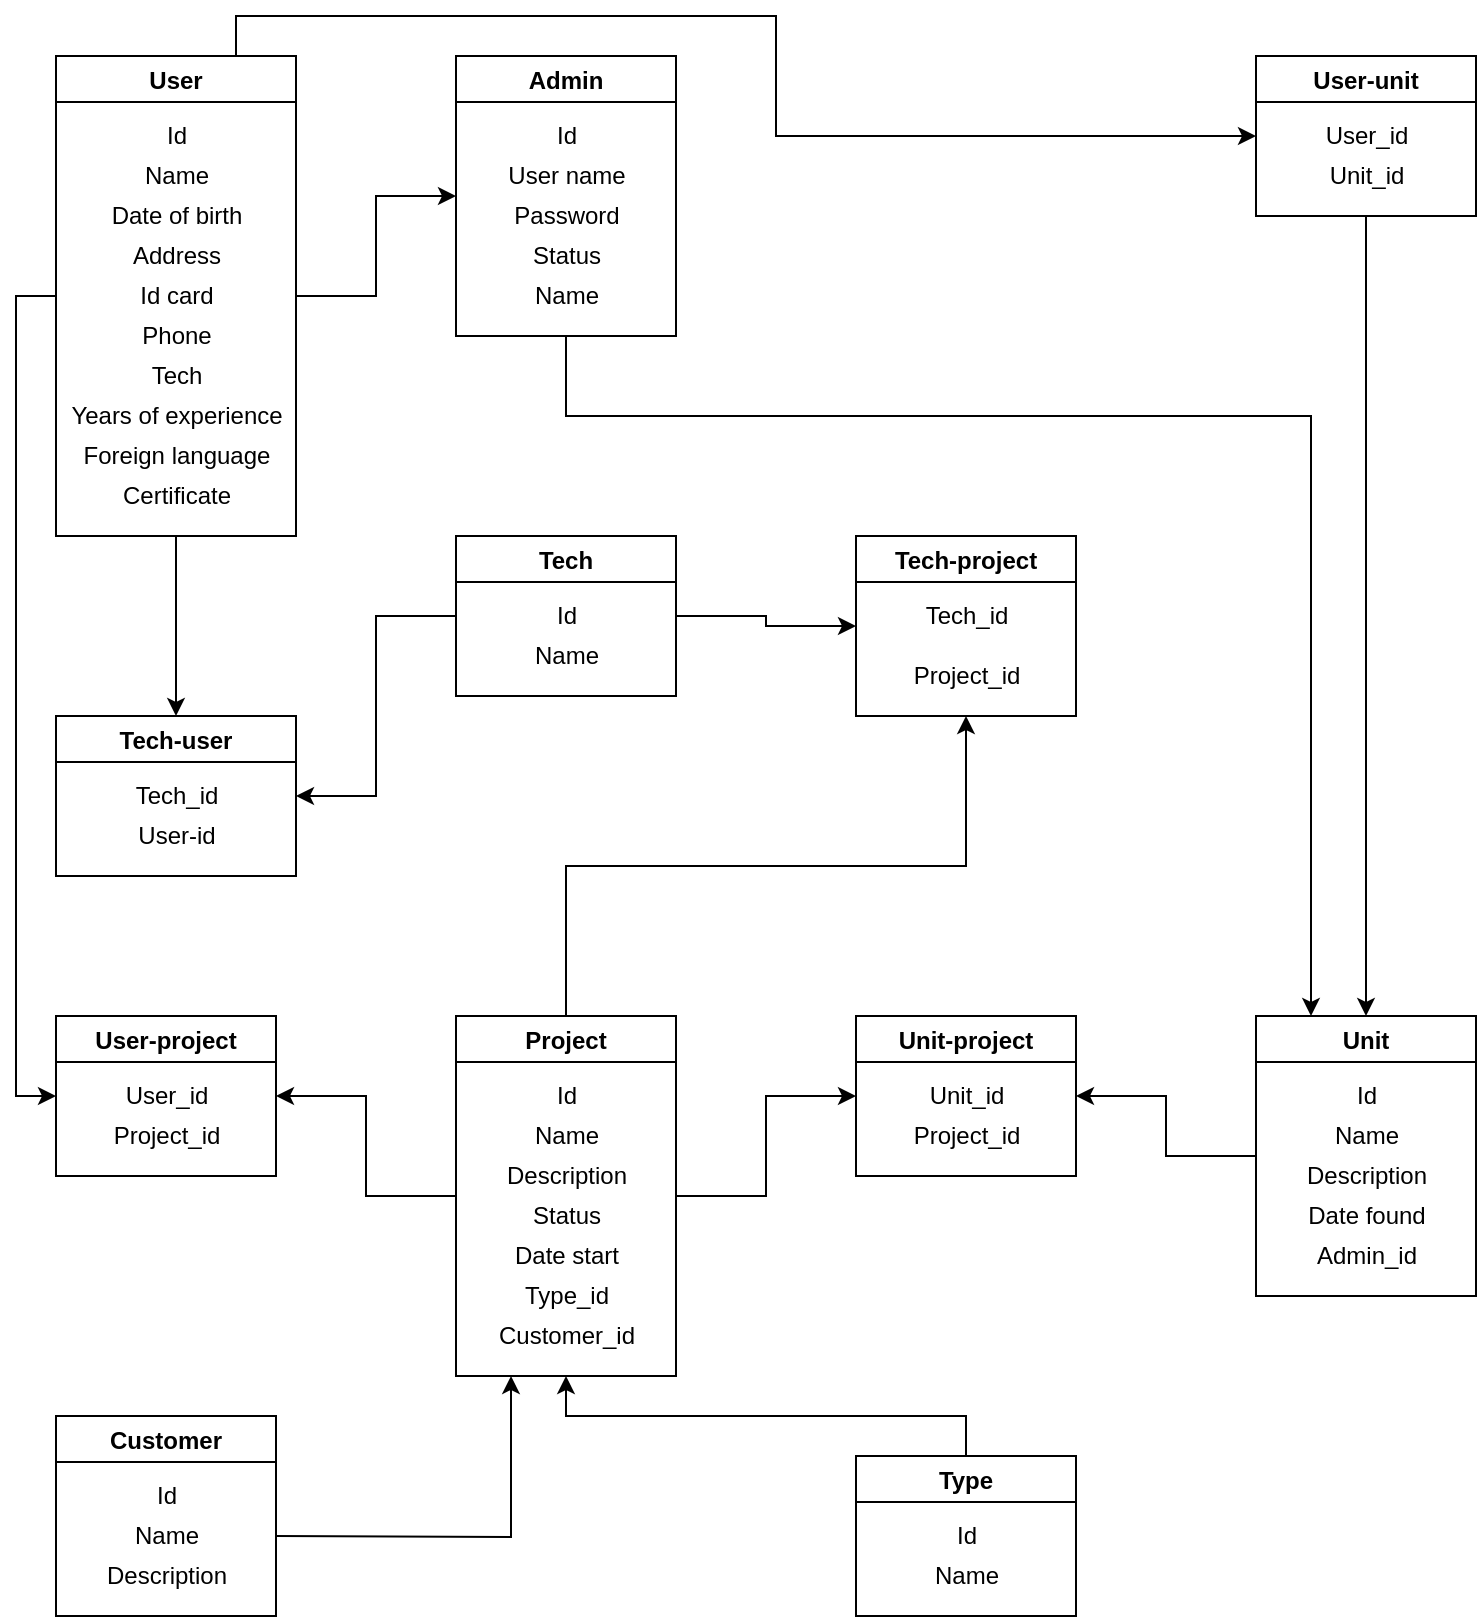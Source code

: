 <mxfile version="14.8.6" type="github">
  <diagram id="8frxbMPDA_A4CYh-UbdC" name="Page-1">
    <mxGraphModel dx="1090" dy="948" grid="1" gridSize="10" guides="1" tooltips="1" connect="1" arrows="1" fold="1" page="1" pageScale="1" pageWidth="827" pageHeight="1169" math="0" shadow="0">
      <root>
        <mxCell id="0" />
        <mxCell id="1" parent="0" />
        <mxCell id="PGVaX1nrfL_rUsU0WxcV-19" style="edgeStyle=orthogonalEdgeStyle;rounded=0;orthogonalLoop=1;jettySize=auto;html=1;exitX=0.75;exitY=0;exitDx=0;exitDy=0;" edge="1" parent="1" source="PGVaX1nrfL_rUsU0WxcV-2" target="PGVaX1nrfL_rUsU0WxcV-18">
          <mxGeometry relative="1" as="geometry" />
        </mxCell>
        <mxCell id="PGVaX1nrfL_rUsU0WxcV-22" style="edgeStyle=orthogonalEdgeStyle;rounded=0;orthogonalLoop=1;jettySize=auto;html=1;exitX=1;exitY=0.5;exitDx=0;exitDy=0;entryX=0;entryY=0.5;entryDx=0;entryDy=0;" edge="1" parent="1" source="PGVaX1nrfL_rUsU0WxcV-2" target="PGVaX1nrfL_rUsU0WxcV-4">
          <mxGeometry relative="1" as="geometry" />
        </mxCell>
        <mxCell id="PGVaX1nrfL_rUsU0WxcV-23" style="edgeStyle=orthogonalEdgeStyle;rounded=0;orthogonalLoop=1;jettySize=auto;html=1;exitX=0.5;exitY=1;exitDx=0;exitDy=0;" edge="1" parent="1" source="PGVaX1nrfL_rUsU0WxcV-2" target="PGVaX1nrfL_rUsU0WxcV-9">
          <mxGeometry relative="1" as="geometry" />
        </mxCell>
        <mxCell id="PGVaX1nrfL_rUsU0WxcV-27" style="edgeStyle=orthogonalEdgeStyle;rounded=0;orthogonalLoop=1;jettySize=auto;html=1;exitX=0;exitY=0.5;exitDx=0;exitDy=0;entryX=0;entryY=0.5;entryDx=0;entryDy=0;" edge="1" parent="1" source="PGVaX1nrfL_rUsU0WxcV-2" target="PGVaX1nrfL_rUsU0WxcV-12">
          <mxGeometry relative="1" as="geometry" />
        </mxCell>
        <mxCell id="PGVaX1nrfL_rUsU0WxcV-2" value="User" style="swimlane;" vertex="1" parent="1">
          <mxGeometry x="40" y="40" width="120" height="240" as="geometry" />
        </mxCell>
        <mxCell id="PGVaX1nrfL_rUsU0WxcV-92" value="Id" style="text;html=1;align=center;verticalAlign=middle;resizable=0;points=[];autosize=1;strokeColor=none;" vertex="1" parent="PGVaX1nrfL_rUsU0WxcV-2">
          <mxGeometry x="45" y="30" width="30" height="20" as="geometry" />
        </mxCell>
        <mxCell id="PGVaX1nrfL_rUsU0WxcV-93" value="Name" style="text;html=1;align=center;verticalAlign=middle;resizable=0;points=[];autosize=1;strokeColor=none;" vertex="1" parent="PGVaX1nrfL_rUsU0WxcV-2">
          <mxGeometry x="35" y="50" width="50" height="20" as="geometry" />
        </mxCell>
        <mxCell id="PGVaX1nrfL_rUsU0WxcV-94" value="Date of birth" style="text;html=1;align=center;verticalAlign=middle;resizable=0;points=[];autosize=1;strokeColor=none;" vertex="1" parent="PGVaX1nrfL_rUsU0WxcV-2">
          <mxGeometry x="20" y="70" width="80" height="20" as="geometry" />
        </mxCell>
        <mxCell id="PGVaX1nrfL_rUsU0WxcV-95" value="Address" style="text;html=1;align=center;verticalAlign=middle;resizable=0;points=[];autosize=1;strokeColor=none;" vertex="1" parent="PGVaX1nrfL_rUsU0WxcV-2">
          <mxGeometry x="30" y="90" width="60" height="20" as="geometry" />
        </mxCell>
        <mxCell id="PGVaX1nrfL_rUsU0WxcV-96" value="Id card" style="text;html=1;align=center;verticalAlign=middle;resizable=0;points=[];autosize=1;strokeColor=none;" vertex="1" parent="PGVaX1nrfL_rUsU0WxcV-2">
          <mxGeometry x="35" y="110" width="50" height="20" as="geometry" />
        </mxCell>
        <mxCell id="PGVaX1nrfL_rUsU0WxcV-97" value="Phone" style="text;html=1;align=center;verticalAlign=middle;resizable=0;points=[];autosize=1;strokeColor=none;" vertex="1" parent="PGVaX1nrfL_rUsU0WxcV-2">
          <mxGeometry x="35" y="130" width="50" height="20" as="geometry" />
        </mxCell>
        <mxCell id="PGVaX1nrfL_rUsU0WxcV-98" value="Tech" style="text;html=1;align=center;verticalAlign=middle;resizable=0;points=[];autosize=1;strokeColor=none;" vertex="1" parent="PGVaX1nrfL_rUsU0WxcV-2">
          <mxGeometry x="40" y="150" width="40" height="20" as="geometry" />
        </mxCell>
        <mxCell id="PGVaX1nrfL_rUsU0WxcV-99" value="Years of&amp;nbsp;experience" style="text;html=1;align=center;verticalAlign=middle;resizable=0;points=[];autosize=1;strokeColor=none;" vertex="1" parent="PGVaX1nrfL_rUsU0WxcV-2">
          <mxGeometry y="170" width="120" height="20" as="geometry" />
        </mxCell>
        <mxCell id="PGVaX1nrfL_rUsU0WxcV-100" value="Foreign language" style="text;html=1;align=center;verticalAlign=middle;resizable=0;points=[];autosize=1;strokeColor=none;" vertex="1" parent="PGVaX1nrfL_rUsU0WxcV-2">
          <mxGeometry x="5" y="190" width="110" height="20" as="geometry" />
        </mxCell>
        <mxCell id="PGVaX1nrfL_rUsU0WxcV-49" value="Certificate" style="text;html=1;align=center;verticalAlign=middle;resizable=0;points=[];autosize=1;strokeColor=none;" vertex="1" parent="PGVaX1nrfL_rUsU0WxcV-2">
          <mxGeometry x="25" y="210" width="70" height="20" as="geometry" />
        </mxCell>
        <mxCell id="PGVaX1nrfL_rUsU0WxcV-65" style="edgeStyle=orthogonalEdgeStyle;rounded=0;orthogonalLoop=1;jettySize=auto;html=1;entryX=0.25;entryY=0;entryDx=0;entryDy=0;" edge="1" parent="1" source="PGVaX1nrfL_rUsU0WxcV-4" target="PGVaX1nrfL_rUsU0WxcV-17">
          <mxGeometry relative="1" as="geometry">
            <Array as="points">
              <mxPoint x="295" y="220" />
              <mxPoint x="668" y="220" />
            </Array>
          </mxGeometry>
        </mxCell>
        <mxCell id="PGVaX1nrfL_rUsU0WxcV-4" value="Admin" style="swimlane;" vertex="1" parent="1">
          <mxGeometry x="240" y="40" width="110" height="140" as="geometry" />
        </mxCell>
        <mxCell id="PGVaX1nrfL_rUsU0WxcV-54" value="User name" style="text;html=1;align=center;verticalAlign=middle;resizable=0;points=[];autosize=1;strokeColor=none;" vertex="1" parent="PGVaX1nrfL_rUsU0WxcV-4">
          <mxGeometry x="20" y="50" width="70" height="20" as="geometry" />
        </mxCell>
        <mxCell id="PGVaX1nrfL_rUsU0WxcV-53" value="Id" style="text;html=1;align=center;verticalAlign=middle;resizable=0;points=[];autosize=1;strokeColor=none;" vertex="1" parent="PGVaX1nrfL_rUsU0WxcV-4">
          <mxGeometry x="40" y="30" width="30" height="20" as="geometry" />
        </mxCell>
        <mxCell id="PGVaX1nrfL_rUsU0WxcV-56" value="Status" style="text;html=1;align=center;verticalAlign=middle;resizable=0;points=[];autosize=1;strokeColor=none;" vertex="1" parent="PGVaX1nrfL_rUsU0WxcV-4">
          <mxGeometry x="30" y="90" width="50" height="20" as="geometry" />
        </mxCell>
        <mxCell id="PGVaX1nrfL_rUsU0WxcV-57" value="Name&lt;br&gt;" style="text;html=1;align=center;verticalAlign=middle;resizable=0;points=[];autosize=1;strokeColor=none;" vertex="1" parent="PGVaX1nrfL_rUsU0WxcV-4">
          <mxGeometry x="30" y="110" width="50" height="20" as="geometry" />
        </mxCell>
        <mxCell id="PGVaX1nrfL_rUsU0WxcV-58" value="Password" style="text;html=1;align=center;verticalAlign=middle;resizable=0;points=[];autosize=1;strokeColor=none;" vertex="1" parent="PGVaX1nrfL_rUsU0WxcV-4">
          <mxGeometry x="20" y="70" width="70" height="20" as="geometry" />
        </mxCell>
        <mxCell id="PGVaX1nrfL_rUsU0WxcV-24" style="edgeStyle=orthogonalEdgeStyle;rounded=0;orthogonalLoop=1;jettySize=auto;html=1;exitX=0;exitY=0.5;exitDx=0;exitDy=0;entryX=1;entryY=0.5;entryDx=0;entryDy=0;" edge="1" parent="1" source="PGVaX1nrfL_rUsU0WxcV-5" target="PGVaX1nrfL_rUsU0WxcV-9">
          <mxGeometry relative="1" as="geometry" />
        </mxCell>
        <mxCell id="PGVaX1nrfL_rUsU0WxcV-25" style="edgeStyle=orthogonalEdgeStyle;rounded=0;orthogonalLoop=1;jettySize=auto;html=1;exitX=1;exitY=0.5;exitDx=0;exitDy=0;entryX=0;entryY=0.5;entryDx=0;entryDy=0;" edge="1" parent="1" source="PGVaX1nrfL_rUsU0WxcV-5" target="PGVaX1nrfL_rUsU0WxcV-10">
          <mxGeometry relative="1" as="geometry" />
        </mxCell>
        <mxCell id="PGVaX1nrfL_rUsU0WxcV-5" value="Tech" style="swimlane;" vertex="1" parent="1">
          <mxGeometry x="240" y="280" width="110" height="80" as="geometry" />
        </mxCell>
        <mxCell id="PGVaX1nrfL_rUsU0WxcV-104" value="Id" style="text;html=1;align=center;verticalAlign=middle;resizable=0;points=[];autosize=1;strokeColor=none;" vertex="1" parent="PGVaX1nrfL_rUsU0WxcV-5">
          <mxGeometry x="40" y="30" width="30" height="20" as="geometry" />
        </mxCell>
        <mxCell id="PGVaX1nrfL_rUsU0WxcV-105" value="Name" style="text;html=1;align=center;verticalAlign=middle;resizable=0;points=[];autosize=1;strokeColor=none;" vertex="1" parent="PGVaX1nrfL_rUsU0WxcV-5">
          <mxGeometry x="30" y="50" width="50" height="20" as="geometry" />
        </mxCell>
        <mxCell id="PGVaX1nrfL_rUsU0WxcV-9" value="Tech-user" style="swimlane;startSize=23;" vertex="1" parent="1">
          <mxGeometry x="40" y="370" width="120" height="80" as="geometry" />
        </mxCell>
        <mxCell id="PGVaX1nrfL_rUsU0WxcV-51" value="Tech_id" style="text;html=1;align=center;verticalAlign=middle;resizable=0;points=[];autosize=1;strokeColor=none;" vertex="1" parent="PGVaX1nrfL_rUsU0WxcV-9">
          <mxGeometry x="30" y="30" width="60" height="20" as="geometry" />
        </mxCell>
        <mxCell id="PGVaX1nrfL_rUsU0WxcV-52" value="User-id" style="text;html=1;align=center;verticalAlign=middle;resizable=0;points=[];autosize=1;strokeColor=none;" vertex="1" parent="PGVaX1nrfL_rUsU0WxcV-9">
          <mxGeometry x="35" y="50" width="50" height="20" as="geometry" />
        </mxCell>
        <mxCell id="PGVaX1nrfL_rUsU0WxcV-10" value="Tech-project" style="swimlane;" vertex="1" parent="1">
          <mxGeometry x="440" y="280" width="110" height="90" as="geometry" />
        </mxCell>
        <mxCell id="PGVaX1nrfL_rUsU0WxcV-101" value="Tech_id" style="text;html=1;align=center;verticalAlign=middle;resizable=0;points=[];autosize=1;strokeColor=none;" vertex="1" parent="PGVaX1nrfL_rUsU0WxcV-10">
          <mxGeometry x="25" y="30" width="60" height="20" as="geometry" />
        </mxCell>
        <mxCell id="PGVaX1nrfL_rUsU0WxcV-28" style="edgeStyle=orthogonalEdgeStyle;rounded=0;orthogonalLoop=1;jettySize=auto;html=1;exitX=0;exitY=0.5;exitDx=0;exitDy=0;entryX=1;entryY=0.5;entryDx=0;entryDy=0;" edge="1" parent="1" source="PGVaX1nrfL_rUsU0WxcV-11" target="PGVaX1nrfL_rUsU0WxcV-12">
          <mxGeometry relative="1" as="geometry" />
        </mxCell>
        <mxCell id="PGVaX1nrfL_rUsU0WxcV-29" style="edgeStyle=orthogonalEdgeStyle;rounded=0;orthogonalLoop=1;jettySize=auto;html=1;exitX=1;exitY=0.5;exitDx=0;exitDy=0;entryX=0;entryY=0.5;entryDx=0;entryDy=0;" edge="1" parent="1" source="PGVaX1nrfL_rUsU0WxcV-11" target="PGVaX1nrfL_rUsU0WxcV-16">
          <mxGeometry relative="1" as="geometry" />
        </mxCell>
        <mxCell id="PGVaX1nrfL_rUsU0WxcV-33" style="edgeStyle=orthogonalEdgeStyle;rounded=0;orthogonalLoop=1;jettySize=auto;html=1;exitX=0.5;exitY=0;exitDx=0;exitDy=0;entryX=0.5;entryY=1;entryDx=0;entryDy=0;" edge="1" parent="1" source="PGVaX1nrfL_rUsU0WxcV-11" target="PGVaX1nrfL_rUsU0WxcV-10">
          <mxGeometry relative="1" as="geometry" />
        </mxCell>
        <mxCell id="PGVaX1nrfL_rUsU0WxcV-11" value="Project" style="swimlane;" vertex="1" parent="1">
          <mxGeometry x="240" y="520" width="110" height="180" as="geometry" />
        </mxCell>
        <mxCell id="PGVaX1nrfL_rUsU0WxcV-120" value="Customer_id" style="text;html=1;align=center;verticalAlign=middle;resizable=0;points=[];autosize=1;strokeColor=none;" vertex="1" parent="PGVaX1nrfL_rUsU0WxcV-11">
          <mxGeometry x="15" y="150" width="80" height="20" as="geometry" />
        </mxCell>
        <mxCell id="PGVaX1nrfL_rUsU0WxcV-119" value="Type_id" style="text;html=1;align=center;verticalAlign=middle;resizable=0;points=[];autosize=1;strokeColor=none;" vertex="1" parent="PGVaX1nrfL_rUsU0WxcV-11">
          <mxGeometry x="25" y="130" width="60" height="20" as="geometry" />
        </mxCell>
        <mxCell id="PGVaX1nrfL_rUsU0WxcV-116" value="Id" style="text;html=1;align=center;verticalAlign=middle;resizable=0;points=[];autosize=1;strokeColor=none;" vertex="1" parent="PGVaX1nrfL_rUsU0WxcV-11">
          <mxGeometry x="40" y="30" width="30" height="20" as="geometry" />
        </mxCell>
        <mxCell id="PGVaX1nrfL_rUsU0WxcV-118" value="Description" style="text;html=1;align=center;verticalAlign=middle;resizable=0;points=[];autosize=1;strokeColor=none;" vertex="1" parent="PGVaX1nrfL_rUsU0WxcV-11">
          <mxGeometry x="15" y="70" width="80" height="20" as="geometry" />
        </mxCell>
        <mxCell id="PGVaX1nrfL_rUsU0WxcV-121" value="Status" style="text;html=1;align=center;verticalAlign=middle;resizable=0;points=[];autosize=1;strokeColor=none;" vertex="1" parent="PGVaX1nrfL_rUsU0WxcV-11">
          <mxGeometry x="30" y="90" width="50" height="20" as="geometry" />
        </mxCell>
        <mxCell id="PGVaX1nrfL_rUsU0WxcV-122" value="Date start" style="text;html=1;align=center;verticalAlign=middle;resizable=0;points=[];autosize=1;strokeColor=none;" vertex="1" parent="PGVaX1nrfL_rUsU0WxcV-11">
          <mxGeometry x="20" y="110" width="70" height="20" as="geometry" />
        </mxCell>
        <mxCell id="PGVaX1nrfL_rUsU0WxcV-117" value="Name" style="text;html=1;align=center;verticalAlign=middle;resizable=0;points=[];autosize=1;strokeColor=none;" vertex="1" parent="PGVaX1nrfL_rUsU0WxcV-11">
          <mxGeometry x="30" y="50" width="50" height="20" as="geometry" />
        </mxCell>
        <mxCell id="PGVaX1nrfL_rUsU0WxcV-12" value="User-project" style="swimlane;" vertex="1" parent="1">
          <mxGeometry x="40" y="520" width="110" height="80" as="geometry" />
        </mxCell>
        <mxCell id="PGVaX1nrfL_rUsU0WxcV-112" value="User_id" style="text;html=1;align=center;verticalAlign=middle;resizable=0;points=[];autosize=1;strokeColor=none;" vertex="1" parent="PGVaX1nrfL_rUsU0WxcV-12">
          <mxGeometry x="25" y="30" width="60" height="20" as="geometry" />
        </mxCell>
        <mxCell id="PGVaX1nrfL_rUsU0WxcV-113" value="Project_id" style="text;html=1;align=center;verticalAlign=middle;resizable=0;points=[];autosize=1;strokeColor=none;" vertex="1" parent="PGVaX1nrfL_rUsU0WxcV-12">
          <mxGeometry x="20" y="50" width="70" height="20" as="geometry" />
        </mxCell>
        <mxCell id="PGVaX1nrfL_rUsU0WxcV-31" style="edgeStyle=orthogonalEdgeStyle;rounded=0;orthogonalLoop=1;jettySize=auto;html=1;entryX=0.25;entryY=1;entryDx=0;entryDy=0;" edge="1" parent="1" target="PGVaX1nrfL_rUsU0WxcV-11">
          <mxGeometry relative="1" as="geometry">
            <mxPoint x="150" y="780" as="sourcePoint" />
          </mxGeometry>
        </mxCell>
        <mxCell id="PGVaX1nrfL_rUsU0WxcV-14" value="Customer" style="swimlane;" vertex="1" parent="1">
          <mxGeometry x="40" y="720" width="110" height="100" as="geometry" />
        </mxCell>
        <mxCell id="PGVaX1nrfL_rUsU0WxcV-106" value="Id" style="text;html=1;align=center;verticalAlign=middle;resizable=0;points=[];autosize=1;strokeColor=none;" vertex="1" parent="PGVaX1nrfL_rUsU0WxcV-14">
          <mxGeometry x="40" y="30" width="30" height="20" as="geometry" />
        </mxCell>
        <mxCell id="PGVaX1nrfL_rUsU0WxcV-107" value="Name" style="text;html=1;align=center;verticalAlign=middle;resizable=0;points=[];autosize=1;strokeColor=none;" vertex="1" parent="PGVaX1nrfL_rUsU0WxcV-14">
          <mxGeometry x="30" y="50" width="50" height="20" as="geometry" />
        </mxCell>
        <mxCell id="PGVaX1nrfL_rUsU0WxcV-108" value="Description" style="text;html=1;align=center;verticalAlign=middle;resizable=0;points=[];autosize=1;strokeColor=none;" vertex="1" parent="PGVaX1nrfL_rUsU0WxcV-14">
          <mxGeometry x="15" y="70" width="80" height="20" as="geometry" />
        </mxCell>
        <mxCell id="PGVaX1nrfL_rUsU0WxcV-30" style="edgeStyle=orthogonalEdgeStyle;rounded=0;orthogonalLoop=1;jettySize=auto;html=1;exitX=0.5;exitY=0;exitDx=0;exitDy=0;entryX=0.5;entryY=1;entryDx=0;entryDy=0;" edge="1" parent="1" source="PGVaX1nrfL_rUsU0WxcV-15" target="PGVaX1nrfL_rUsU0WxcV-11">
          <mxGeometry relative="1" as="geometry" />
        </mxCell>
        <mxCell id="PGVaX1nrfL_rUsU0WxcV-15" value="Type" style="swimlane;" vertex="1" parent="1">
          <mxGeometry x="440" y="740" width="110" height="80" as="geometry" />
        </mxCell>
        <mxCell id="PGVaX1nrfL_rUsU0WxcV-110" value="Id" style="text;html=1;align=center;verticalAlign=middle;resizable=0;points=[];autosize=1;strokeColor=none;" vertex="1" parent="PGVaX1nrfL_rUsU0WxcV-15">
          <mxGeometry x="40" y="30" width="30" height="20" as="geometry" />
        </mxCell>
        <mxCell id="PGVaX1nrfL_rUsU0WxcV-111" value="Name" style="text;html=1;align=center;verticalAlign=middle;resizable=0;points=[];autosize=1;strokeColor=none;" vertex="1" parent="PGVaX1nrfL_rUsU0WxcV-15">
          <mxGeometry x="30" y="50" width="50" height="20" as="geometry" />
        </mxCell>
        <mxCell id="PGVaX1nrfL_rUsU0WxcV-16" value="Unit-project" style="swimlane;" vertex="1" parent="1">
          <mxGeometry x="440" y="520" width="110" height="80" as="geometry" />
        </mxCell>
        <mxCell id="PGVaX1nrfL_rUsU0WxcV-115" value="Project_id" style="text;html=1;align=center;verticalAlign=middle;resizable=0;points=[];autosize=1;strokeColor=none;" vertex="1" parent="PGVaX1nrfL_rUsU0WxcV-16">
          <mxGeometry x="20" y="50" width="70" height="20" as="geometry" />
        </mxCell>
        <mxCell id="PGVaX1nrfL_rUsU0WxcV-21" style="edgeStyle=orthogonalEdgeStyle;rounded=0;orthogonalLoop=1;jettySize=auto;html=1;exitX=0;exitY=0.5;exitDx=0;exitDy=0;entryX=1;entryY=0.5;entryDx=0;entryDy=0;" edge="1" parent="1" source="PGVaX1nrfL_rUsU0WxcV-17" target="PGVaX1nrfL_rUsU0WxcV-16">
          <mxGeometry relative="1" as="geometry" />
        </mxCell>
        <mxCell id="PGVaX1nrfL_rUsU0WxcV-17" value="Unit" style="swimlane;" vertex="1" parent="1">
          <mxGeometry x="640" y="520" width="110" height="140" as="geometry" />
        </mxCell>
        <mxCell id="PGVaX1nrfL_rUsU0WxcV-62" value="Description" style="text;html=1;align=center;verticalAlign=middle;resizable=0;points=[];autosize=1;strokeColor=none;" vertex="1" parent="PGVaX1nrfL_rUsU0WxcV-17">
          <mxGeometry x="15" y="70" width="80" height="20" as="geometry" />
        </mxCell>
        <mxCell id="PGVaX1nrfL_rUsU0WxcV-60" value="Id" style="text;html=1;align=center;verticalAlign=middle;resizable=0;points=[];autosize=1;strokeColor=none;" vertex="1" parent="PGVaX1nrfL_rUsU0WxcV-17">
          <mxGeometry x="40" y="30" width="30" height="20" as="geometry" />
        </mxCell>
        <mxCell id="PGVaX1nrfL_rUsU0WxcV-61" value="Name" style="text;html=1;align=center;verticalAlign=middle;resizable=0;points=[];autosize=1;strokeColor=none;" vertex="1" parent="PGVaX1nrfL_rUsU0WxcV-17">
          <mxGeometry x="30" y="50" width="50" height="20" as="geometry" />
        </mxCell>
        <mxCell id="PGVaX1nrfL_rUsU0WxcV-63" value="Date found" style="text;html=1;align=center;verticalAlign=middle;resizable=0;points=[];autosize=1;strokeColor=none;" vertex="1" parent="PGVaX1nrfL_rUsU0WxcV-17">
          <mxGeometry x="20" y="90" width="70" height="20" as="geometry" />
        </mxCell>
        <mxCell id="PGVaX1nrfL_rUsU0WxcV-64" value="Admin_id" style="text;html=1;align=center;verticalAlign=middle;resizable=0;points=[];autosize=1;strokeColor=none;" vertex="1" parent="PGVaX1nrfL_rUsU0WxcV-17">
          <mxGeometry x="20" y="110" width="70" height="20" as="geometry" />
        </mxCell>
        <mxCell id="PGVaX1nrfL_rUsU0WxcV-20" style="edgeStyle=orthogonalEdgeStyle;rounded=0;orthogonalLoop=1;jettySize=auto;html=1;exitX=0.5;exitY=1;exitDx=0;exitDy=0;entryX=0.5;entryY=0;entryDx=0;entryDy=0;" edge="1" parent="1" source="PGVaX1nrfL_rUsU0WxcV-18" target="PGVaX1nrfL_rUsU0WxcV-17">
          <mxGeometry relative="1" as="geometry" />
        </mxCell>
        <mxCell id="PGVaX1nrfL_rUsU0WxcV-18" value="User-unit" style="swimlane;" vertex="1" parent="1">
          <mxGeometry x="640" y="40" width="110" height="80" as="geometry" />
        </mxCell>
        <mxCell id="PGVaX1nrfL_rUsU0WxcV-66" value="User_id" style="text;html=1;align=center;verticalAlign=middle;resizable=0;points=[];autosize=1;strokeColor=none;" vertex="1" parent="PGVaX1nrfL_rUsU0WxcV-18">
          <mxGeometry x="25" y="30" width="60" height="20" as="geometry" />
        </mxCell>
        <mxCell id="PGVaX1nrfL_rUsU0WxcV-67" value="Unit_id" style="text;html=1;align=center;verticalAlign=middle;resizable=0;points=[];autosize=1;strokeColor=none;" vertex="1" parent="PGVaX1nrfL_rUsU0WxcV-18">
          <mxGeometry x="30" y="50" width="50" height="20" as="geometry" />
        </mxCell>
        <mxCell id="PGVaX1nrfL_rUsU0WxcV-103" value="Project_id" style="text;html=1;align=center;verticalAlign=middle;resizable=0;points=[];autosize=1;strokeColor=none;" vertex="1" parent="1">
          <mxGeometry x="460" y="340" width="70" height="20" as="geometry" />
        </mxCell>
        <mxCell id="PGVaX1nrfL_rUsU0WxcV-114" value="Unit_id" style="text;html=1;align=center;verticalAlign=middle;resizable=0;points=[];autosize=1;strokeColor=none;" vertex="1" parent="1">
          <mxGeometry x="470" y="550" width="50" height="20" as="geometry" />
        </mxCell>
      </root>
    </mxGraphModel>
  </diagram>
</mxfile>
